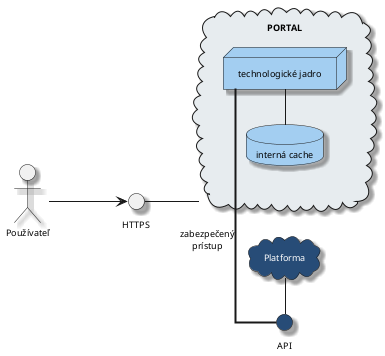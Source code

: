 @startuml
skinparam linetype ortho
skinparam defaultFontName "Arial"
skinparam defaultFontSize 9
skinparam shadowing true
skinparam cloud {
	BackgroundColor white
}

skinparam DefaultFontColor automatic

skinparam PLATFORMA {
	BackgroundColor red
}


left to right direction

actor "Používateľ" as USER

() "HTTPS" as HTTPORT
HTTPORT -down- PORTAL

USER-->HTTPORT

cloud "Vyhľadávací portál\ncode.gov.sk" as PORTAL #E7ECEF {
	node "technologické jadro" AS CORE #A3CEF1
	database "interná cache" as CACHE #A3CEF1
}

CORE -left- CACHE

cloud "Platforma" as PLATFORMA #274C77 {
}

() "API" as GITGOVREST #274C77

CORE ==left== GITGOVREST: zabezpečený\nprístup
GITGOVREST -left--- PLATFORMA


@enduml